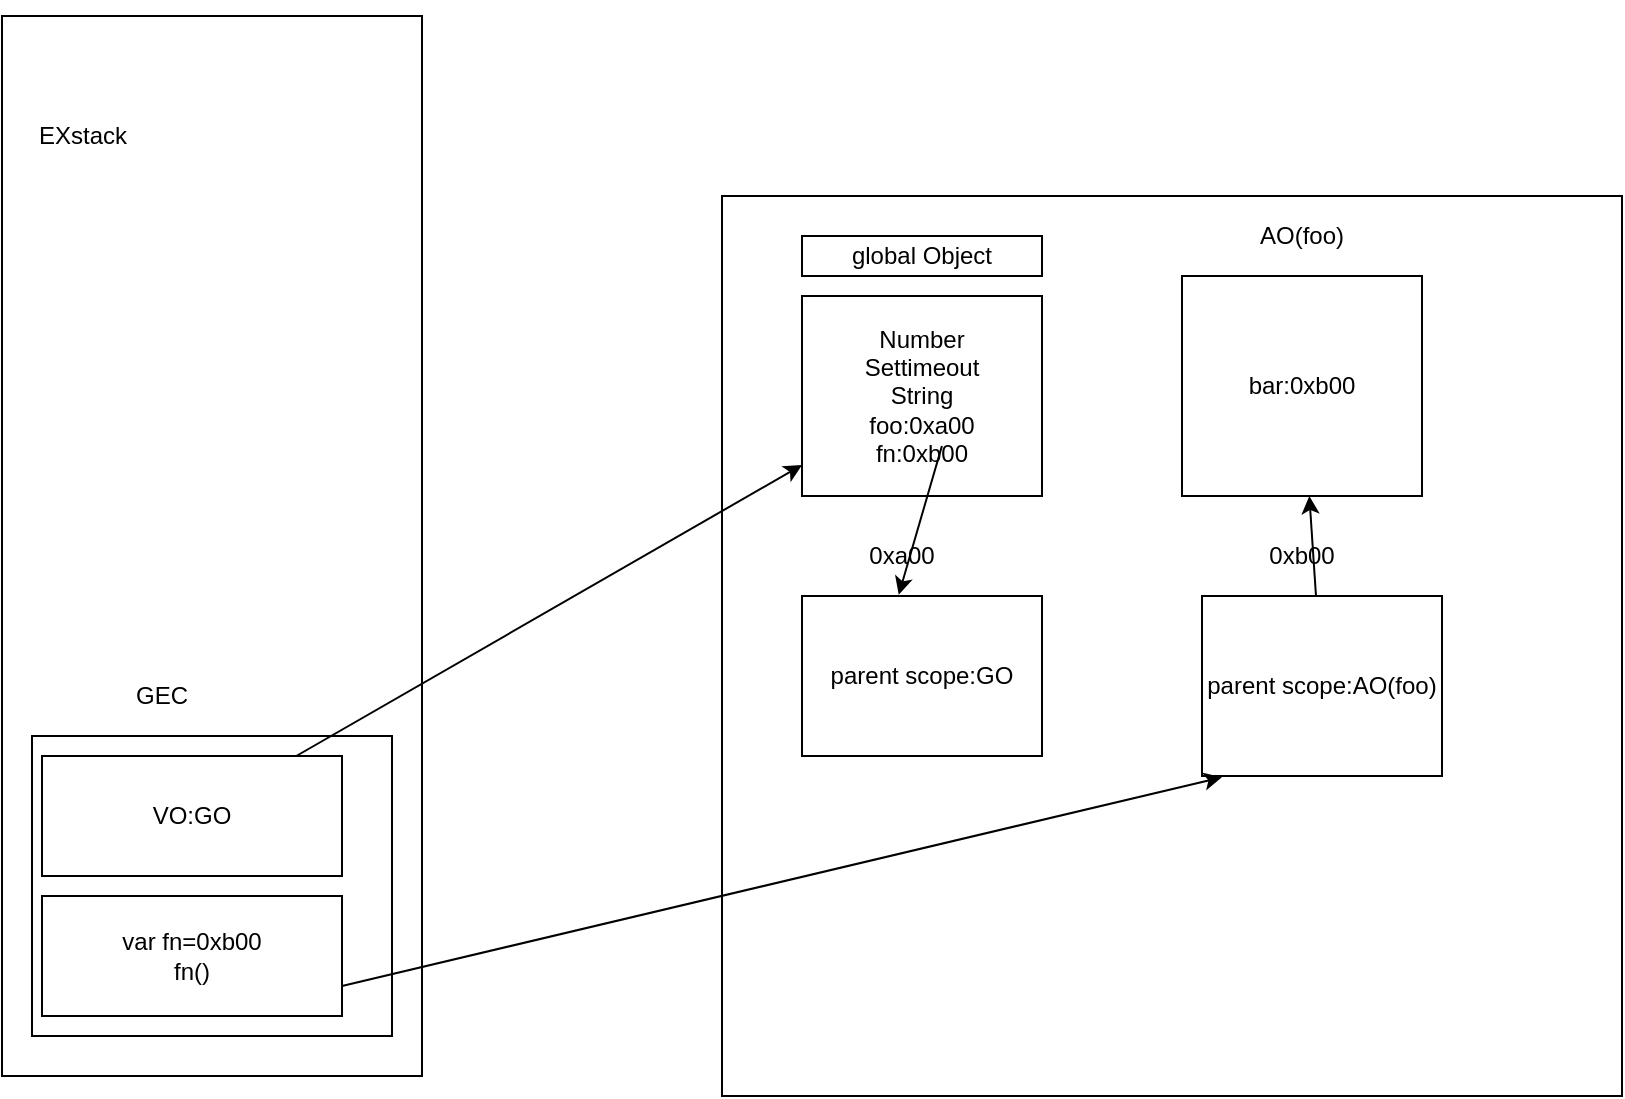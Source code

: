 <mxfile>
    <diagram id="r4EH2MSbVNNudUYq3VJz" name="第 1 页">
        <mxGraphModel dx="1230" dy="597" grid="1" gridSize="10" guides="1" tooltips="1" connect="1" arrows="1" fold="1" page="1" pageScale="1" pageWidth="1200" pageHeight="1920" background="#ffffff" math="0" shadow="0">
            <root>
                <mxCell id="0"/>
                <mxCell id="1" parent="0"/>
                <mxCell id="34" style="edgeStyle=none;html=1;exitX=0.5;exitY=0;exitDx=0;exitDy=0;" edge="1" parent="1" source="2">
                    <mxGeometry relative="1" as="geometry">
                        <mxPoint x="270" y="250" as="targetPoint"/>
                    </mxGeometry>
                </mxCell>
                <mxCell id="2" value="" style="rounded=0;whiteSpace=wrap;html=1;color=white;" vertex="1" parent="1">
                    <mxGeometry x="160" y="200" width="210" height="530" as="geometry"/>
                </mxCell>
                <mxCell id="3" value="" style="whiteSpace=wrap;html=1;aspect=fixed;" vertex="1" parent="1">
                    <mxGeometry x="520" y="290" width="450" height="450" as="geometry"/>
                </mxCell>
                <mxCell id="17" style="edgeStyle=none;html=1;exitX=0.5;exitY=1;exitDx=0;exitDy=0;" edge="1" parent="1" source="4">
                    <mxGeometry relative="1" as="geometry">
                        <mxPoint x="620" y="420" as="targetPoint"/>
                    </mxGeometry>
                </mxCell>
                <mxCell id="4" value="Number&lt;br&gt;Settimeout&lt;br&gt;String&lt;br&gt;foo:0xa00&lt;br&gt;fn:0xb00" style="rounded=0;whiteSpace=wrap;html=1;" vertex="1" parent="1">
                    <mxGeometry x="560" y="340" width="120" height="100" as="geometry"/>
                </mxCell>
                <mxCell id="5" value="EXstack" style="text;html=1;align=center;verticalAlign=middle;resizable=0;points=[];autosize=1;strokeColor=block;" vertex="1" parent="1">
                    <mxGeometry x="170" y="250" width="60" height="20" as="geometry"/>
                </mxCell>
                <mxCell id="6" value="global Object" style="rounded=0;whiteSpace=wrap;html=1;" vertex="1" parent="1">
                    <mxGeometry x="560" y="310" width="120" height="20" as="geometry"/>
                </mxCell>
                <mxCell id="7" value="" style="rounded=0;whiteSpace=wrap;html=1;" vertex="1" parent="1">
                    <mxGeometry x="175" y="560" width="180" height="150" as="geometry"/>
                </mxCell>
                <mxCell id="8" value="VO:GO" style="rounded=0;whiteSpace=wrap;html=1;" vertex="1" parent="1">
                    <mxGeometry x="180" y="570" width="150" height="60" as="geometry"/>
                </mxCell>
                <mxCell id="9" value="" style="endArrow=classic;html=1;" edge="1" parent="1" source="8" target="4">
                    <mxGeometry width="50" height="50" relative="1" as="geometry">
                        <mxPoint x="600" y="520" as="sourcePoint"/>
                        <mxPoint x="650" y="470" as="targetPoint"/>
                    </mxGeometry>
                </mxCell>
                <mxCell id="10" value="var fn=0xb00&lt;br&gt;fn()" style="rounded=0;whiteSpace=wrap;html=1;" vertex="1" parent="1">
                    <mxGeometry x="180" y="640" width="150" height="60" as="geometry"/>
                </mxCell>
                <mxCell id="11" value="parent scope:GO" style="rounded=0;whiteSpace=wrap;html=1;" vertex="1" parent="1">
                    <mxGeometry x="560" y="490" width="120" height="80" as="geometry"/>
                </mxCell>
                <mxCell id="14" value="0xa00" style="text;html=1;strokeColor=none;fillColor=none;align=center;verticalAlign=middle;whiteSpace=wrap;rounded=0;" vertex="1" parent="1">
                    <mxGeometry x="590" y="460" width="40" height="20" as="geometry"/>
                </mxCell>
                <mxCell id="15" value="" style="endArrow=classic;html=1;exitX=0.583;exitY=0.75;exitDx=0;exitDy=0;exitPerimeter=0;entryX=0.403;entryY=-0.008;entryDx=0;entryDy=0;entryPerimeter=0;" edge="1" parent="1" source="4" target="11">
                    <mxGeometry width="50" height="50" relative="1" as="geometry">
                        <mxPoint x="600" y="510" as="sourcePoint"/>
                        <mxPoint x="650" y="460" as="targetPoint"/>
                    </mxGeometry>
                </mxCell>
                <mxCell id="18" value="parent scope:AO(foo)" style="rounded=0;whiteSpace=wrap;html=1;" vertex="1" parent="1">
                    <mxGeometry x="760" y="490" width="120" height="90" as="geometry"/>
                </mxCell>
                <mxCell id="19" value="0xb00" style="text;html=1;strokeColor=none;fillColor=none;align=center;verticalAlign=middle;whiteSpace=wrap;rounded=0;" vertex="1" parent="1">
                    <mxGeometry x="790" y="470" width="40" as="geometry"/>
                </mxCell>
                <mxCell id="24" value="GEC" style="text;html=1;strokeColor=none;fillColor=none;align=center;verticalAlign=middle;whiteSpace=wrap;rounded=0;" vertex="1" parent="1">
                    <mxGeometry x="220" y="530" width="40" height="20" as="geometry"/>
                </mxCell>
                <mxCell id="27" value="bar:0xb00" style="rounded=0;whiteSpace=wrap;html=1;" vertex="1" parent="1">
                    <mxGeometry x="750" y="330" width="120" height="110" as="geometry"/>
                </mxCell>
                <mxCell id="28" value="AO(foo)" style="text;html=1;strokeColor=none;fillColor=none;align=center;verticalAlign=middle;whiteSpace=wrap;rounded=0;" vertex="1" parent="1">
                    <mxGeometry x="790" y="300" width="40" height="20" as="geometry"/>
                </mxCell>
                <mxCell id="29" value="" style="endArrow=classic;html=1;" edge="1" parent="1" source="18" target="27">
                    <mxGeometry width="50" height="50" relative="1" as="geometry">
                        <mxPoint x="600" y="500" as="sourcePoint"/>
                        <mxPoint x="650" y="450" as="targetPoint"/>
                    </mxGeometry>
                </mxCell>
                <mxCell id="33" value="" style="endArrow=classic;html=1;exitX=1;exitY=0.75;exitDx=0;exitDy=0;entryX=0.083;entryY=1.007;entryDx=0;entryDy=0;entryPerimeter=0;" edge="1" parent="1" source="10" target="18">
                    <mxGeometry width="50" height="50" relative="1" as="geometry">
                        <mxPoint x="600" y="500" as="sourcePoint"/>
                        <mxPoint x="650" y="450" as="targetPoint"/>
                    </mxGeometry>
                </mxCell>
            </root>
        </mxGraphModel>
    </diagram>
</mxfile>